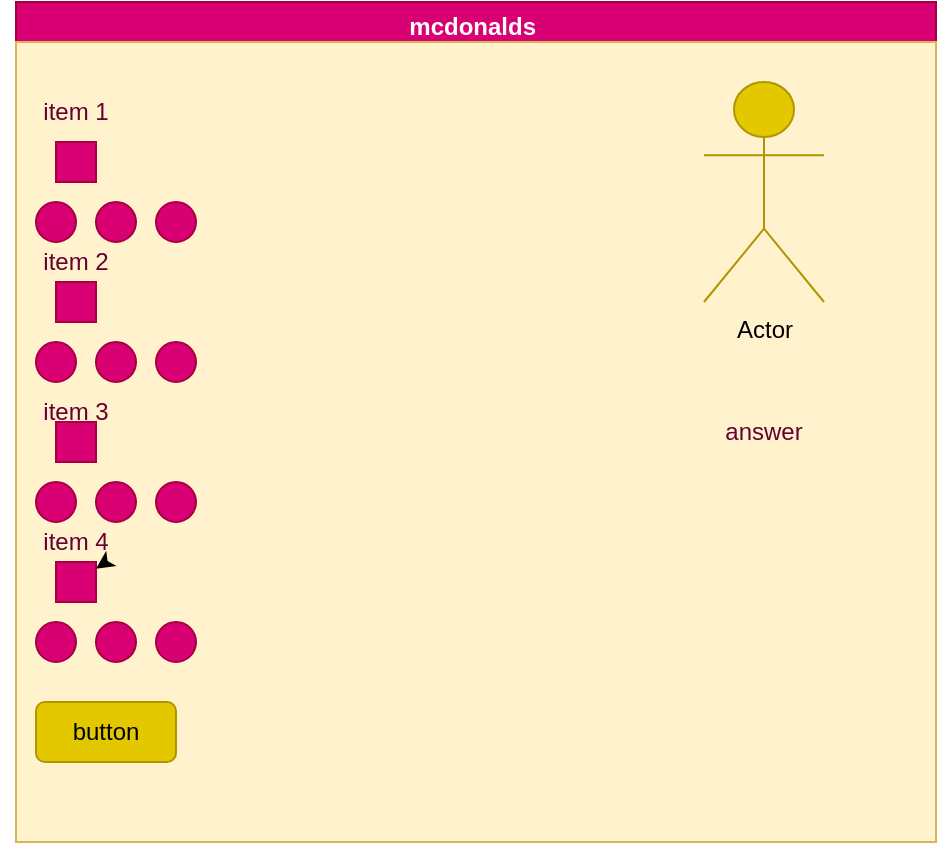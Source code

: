<mxfile>
    <diagram id="-55225dTMH6KRCjdtvrq" name="Page-1">
        <mxGraphModel dx="594" dy="561" grid="1" gridSize="10" guides="1" tooltips="1" connect="1" arrows="1" fold="1" page="1" pageScale="1" pageWidth="827" pageHeight="1169" math="0" shadow="0">
            <root>
                <mxCell id="0"/>
                <mxCell id="1" parent="0"/>
                <mxCell id="2" value="mcdonalds " style="swimlane;fillColor=#d80073;fontColor=#ffffff;strokeColor=#A50040;" parent="1" vertex="1">
                    <mxGeometry x="70" y="190" width="460" height="240" as="geometry"/>
                </mxCell>
                <mxCell id="3" value="" style="rounded=0;whiteSpace=wrap;html=1;fillColor=#fff2cc;strokeColor=#d6b656;" vertex="1" parent="1">
                    <mxGeometry x="70" y="210" width="460" height="400" as="geometry"/>
                </mxCell>
                <mxCell id="5" value="Actor" style="shape=umlActor;verticalLabelPosition=bottom;verticalAlign=top;html=1;outlineConnect=0;fillColor=#e3c800;fontColor=#000000;strokeColor=#B09500;" vertex="1" parent="1">
                    <mxGeometry x="414" y="230" width="60" height="110" as="geometry"/>
                </mxCell>
                <mxCell id="12" value="item 1" style="text;html=1;align=center;verticalAlign=middle;whiteSpace=wrap;rounded=0;fontColor=#660033;" vertex="1" parent="1">
                    <mxGeometry x="70" y="230" width="60" height="30" as="geometry"/>
                </mxCell>
                <mxCell id="17" value="item 2" style="text;html=1;align=center;verticalAlign=middle;whiteSpace=wrap;rounded=0;fontColor=#660033;" vertex="1" parent="1">
                    <mxGeometry x="70" y="310" width="60" height="20" as="geometry"/>
                </mxCell>
                <mxCell id="27" style="edgeStyle=none;html=1;fontColor=#660033;" edge="1" parent="1" source="18" target="3">
                    <mxGeometry relative="1" as="geometry"/>
                </mxCell>
                <mxCell id="18" value="item 3" style="text;html=1;align=center;verticalAlign=middle;whiteSpace=wrap;rounded=0;fontColor=#660033;" vertex="1" parent="1">
                    <mxGeometry x="70" y="380" width="60" height="30" as="geometry"/>
                </mxCell>
                <mxCell id="28" style="edgeStyle=none;html=1;exitX=0.75;exitY=1;exitDx=0;exitDy=0;fontColor=#660033;" edge="1" parent="1" source="19" target="23">
                    <mxGeometry relative="1" as="geometry"/>
                </mxCell>
                <mxCell id="19" value="item 4" style="text;html=1;align=center;verticalAlign=middle;whiteSpace=wrap;rounded=0;fontColor=#660033;" vertex="1" parent="1">
                    <mxGeometry x="70" y="450" width="60" height="20" as="geometry"/>
                </mxCell>
                <mxCell id="20" value="" style="whiteSpace=wrap;html=1;aspect=fixed;fontColor=#ffffff;fillColor=#d80073;strokeColor=#A50040;" vertex="1" parent="1">
                    <mxGeometry x="90" y="260" width="20" height="20" as="geometry"/>
                </mxCell>
                <mxCell id="21" value="" style="whiteSpace=wrap;html=1;aspect=fixed;fontColor=#ffffff;fillColor=#d80073;strokeColor=#A50040;" vertex="1" parent="1">
                    <mxGeometry x="90" y="330" width="20" height="20" as="geometry"/>
                </mxCell>
                <mxCell id="22" value="" style="whiteSpace=wrap;html=1;aspect=fixed;fontColor=#ffffff;fillColor=#d80073;strokeColor=#A50040;" vertex="1" parent="1">
                    <mxGeometry x="90" y="400" width="20" height="20" as="geometry"/>
                </mxCell>
                <mxCell id="23" value="" style="whiteSpace=wrap;html=1;aspect=fixed;fontColor=#ffffff;fillColor=#d80073;strokeColor=#A50040;" vertex="1" parent="1">
                    <mxGeometry x="90" y="470" width="20" height="20" as="geometry"/>
                </mxCell>
                <mxCell id="31" value="" style="ellipse;whiteSpace=wrap;html=1;aspect=fixed;fontColor=#ffffff;fillColor=#d80073;strokeColor=#A50040;" vertex="1" parent="1">
                    <mxGeometry x="80" y="290" width="20" height="20" as="geometry"/>
                </mxCell>
                <mxCell id="32" value="" style="ellipse;whiteSpace=wrap;html=1;aspect=fixed;fontColor=#ffffff;fillColor=#d80073;strokeColor=#A50040;" vertex="1" parent="1">
                    <mxGeometry x="110" y="290" width="20" height="20" as="geometry"/>
                </mxCell>
                <mxCell id="33" value="" style="ellipse;whiteSpace=wrap;html=1;aspect=fixed;fontColor=#ffffff;fillColor=#d80073;strokeColor=#A50040;" vertex="1" parent="1">
                    <mxGeometry x="140" y="290" width="20" height="20" as="geometry"/>
                </mxCell>
                <mxCell id="34" value="" style="ellipse;whiteSpace=wrap;html=1;aspect=fixed;fontColor=#ffffff;fillColor=#d80073;strokeColor=#A50040;" vertex="1" parent="1">
                    <mxGeometry x="80" y="360" width="20" height="20" as="geometry"/>
                </mxCell>
                <mxCell id="35" value="" style="ellipse;whiteSpace=wrap;html=1;aspect=fixed;fontColor=#ffffff;fillColor=#d80073;strokeColor=#A50040;" vertex="1" parent="1">
                    <mxGeometry x="110" y="360" width="20" height="20" as="geometry"/>
                </mxCell>
                <mxCell id="36" value="" style="ellipse;whiteSpace=wrap;html=1;aspect=fixed;fontColor=#ffffff;fillColor=#d80073;strokeColor=#A50040;" vertex="1" parent="1">
                    <mxGeometry x="140" y="360" width="20" height="20" as="geometry"/>
                </mxCell>
                <mxCell id="37" value="" style="ellipse;whiteSpace=wrap;html=1;aspect=fixed;fontColor=#ffffff;fillColor=#d80073;strokeColor=#A50040;" vertex="1" parent="1">
                    <mxGeometry x="80" y="430" width="20" height="20" as="geometry"/>
                </mxCell>
                <mxCell id="38" value="" style="ellipse;whiteSpace=wrap;html=1;aspect=fixed;fontColor=#ffffff;fillColor=#d80073;strokeColor=#A50040;" vertex="1" parent="1">
                    <mxGeometry x="110" y="430" width="20" height="20" as="geometry"/>
                </mxCell>
                <mxCell id="39" value="" style="ellipse;whiteSpace=wrap;html=1;aspect=fixed;fontColor=#ffffff;fillColor=#d80073;strokeColor=#A50040;" vertex="1" parent="1">
                    <mxGeometry x="140" y="430" width="20" height="20" as="geometry"/>
                </mxCell>
                <mxCell id="40" value="" style="ellipse;whiteSpace=wrap;html=1;aspect=fixed;fontColor=#ffffff;fillColor=#d80073;strokeColor=#A50040;" vertex="1" parent="1">
                    <mxGeometry x="80" y="500" width="20" height="20" as="geometry"/>
                </mxCell>
                <mxCell id="41" value="" style="ellipse;whiteSpace=wrap;html=1;aspect=fixed;fontColor=#ffffff;fillColor=#d80073;strokeColor=#A50040;" vertex="1" parent="1">
                    <mxGeometry x="110" y="500" width="20" height="20" as="geometry"/>
                </mxCell>
                <mxCell id="42" value="" style="ellipse;whiteSpace=wrap;html=1;aspect=fixed;fontColor=#ffffff;fillColor=#d80073;strokeColor=#A50040;" vertex="1" parent="1">
                    <mxGeometry x="140" y="500" width="20" height="20" as="geometry"/>
                </mxCell>
                <mxCell id="43" value="button" style="rounded=1;whiteSpace=wrap;html=1;fontColor=#000000;fillColor=#e3c800;strokeColor=#B09500;" vertex="1" parent="1">
                    <mxGeometry x="80" y="540" width="70" height="30" as="geometry"/>
                </mxCell>
                <mxCell id="44" value="answer" style="text;html=1;strokeColor=none;fillColor=none;align=center;verticalAlign=middle;whiteSpace=wrap;rounded=0;fontColor=#660033;" vertex="1" parent="1">
                    <mxGeometry x="414" y="390" width="60" height="30" as="geometry"/>
                </mxCell>
            </root>
        </mxGraphModel>
    </diagram>
</mxfile>